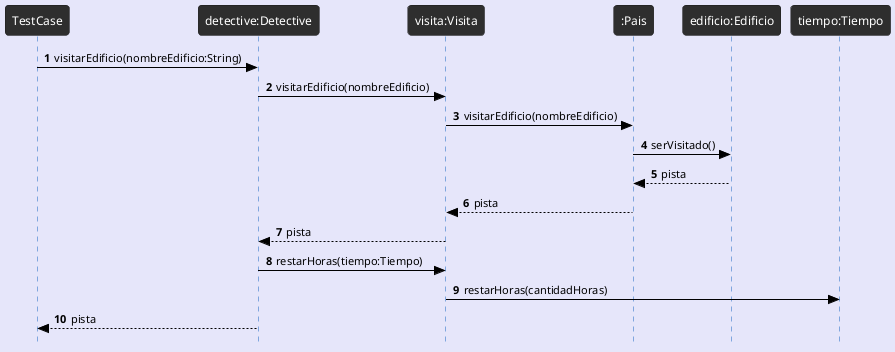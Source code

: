@startuml
!theme reddress-darkblue
autonumber
skinparam style strictuml
skinparam BackGroundColor lavender
skinparam RoundCorner 7
skinparam SequenceGroupFontColor black
skinparam SequenceGroupBorderColor black
skinparam SequenceGroupBorderThickness 0.5
skinparam ArrowFontColor black
skinparam ArrowColor black
skinparam ActorFontColor black
skinparam participantFontSize 12
skinparam SequenceLifeLineBackGroundColor 2e2e2e

TestCase -> "detective:Detective" as detective : visitarEdificio(nombreEdificio:String)
detective -> "visita:Visita" as visita: visitarEdificio(nombreEdificio)
visita -> ":Pais" as pais: visitarEdificio(nombreEdificio)
pais -> "edificio:Edificio" as edificio: serVisitado()
pais <-- edificio : pista
pais --> visita : pista
visita --> detective : pista

detective -> visita: restarHoras(tiempo:Tiempo)
visita -> "tiempo:Tiempo" as tiempo : restarHoras(cantidadHoras)

detective --> TestCase : pista

@enduml